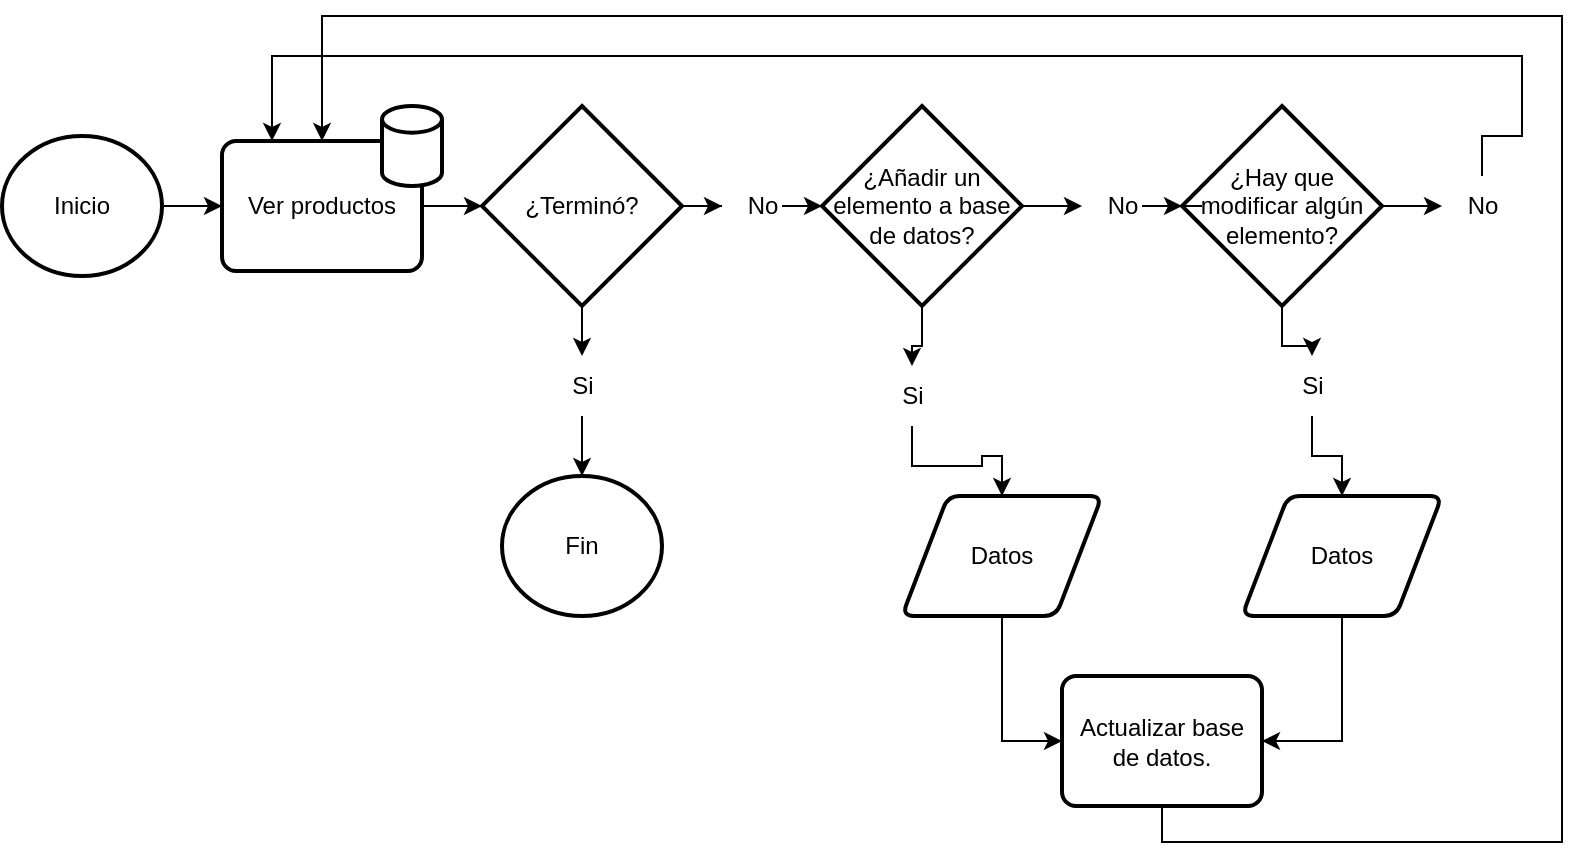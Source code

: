 <mxfile version="20.3.0" type="device"><diagram id="D2kkuJ69fJUt3h71QygY" name="Página-1"><mxGraphModel dx="923" dy="493" grid="1" gridSize="10" guides="1" tooltips="1" connect="1" arrows="1" fold="1" page="1" pageScale="1" pageWidth="827" pageHeight="1169" math="0" shadow="0"><root><mxCell id="0"/><mxCell id="1" parent="0"/><mxCell id="Wkr0rUViQhgbZuNBla2H-2" value="" style="edgeStyle=orthogonalEdgeStyle;rounded=0;orthogonalLoop=1;jettySize=auto;html=1;" edge="1" parent="1" source="Wkr0rUViQhgbZuNBla2H-3" target="Wkr0rUViQhgbZuNBla2H-49"><mxGeometry relative="1" as="geometry"/></mxCell><mxCell id="Wkr0rUViQhgbZuNBla2H-3" value="Inicio" style="strokeWidth=2;html=1;shape=mxgraph.flowchart.start_2;whiteSpace=wrap;" vertex="1" parent="1"><mxGeometry x="30" y="70" width="80" height="70" as="geometry"/></mxCell><mxCell id="Wkr0rUViQhgbZuNBla2H-4" value="" style="edgeStyle=orthogonalEdgeStyle;rounded=0;orthogonalLoop=1;jettySize=auto;html=1;" edge="1" parent="1" source="Wkr0rUViQhgbZuNBla2H-49" target="Wkr0rUViQhgbZuNBla2H-7"><mxGeometry relative="1" as="geometry"/></mxCell><mxCell id="Wkr0rUViQhgbZuNBla2H-5" style="edgeStyle=orthogonalEdgeStyle;rounded=0;orthogonalLoop=1;jettySize=auto;html=1;" edge="1" parent="1" source="Wkr0rUViQhgbZuNBla2H-7" target="Wkr0rUViQhgbZuNBla2H-11"><mxGeometry relative="1" as="geometry"/></mxCell><mxCell id="Wkr0rUViQhgbZuNBla2H-6" value="" style="edgeStyle=orthogonalEdgeStyle;rounded=0;orthogonalLoop=1;jettySize=auto;html=1;" edge="1" parent="1" source="Wkr0rUViQhgbZuNBla2H-7" target="Wkr0rUViQhgbZuNBla2H-9"><mxGeometry relative="1" as="geometry"/></mxCell><mxCell id="Wkr0rUViQhgbZuNBla2H-7" value="¿Terminó?" style="strokeWidth=2;html=1;shape=mxgraph.flowchart.decision;whiteSpace=wrap;" vertex="1" parent="1"><mxGeometry x="270" y="55" width="100" height="100" as="geometry"/></mxCell><mxCell id="Wkr0rUViQhgbZuNBla2H-90" value="" style="edgeStyle=orthogonalEdgeStyle;rounded=0;orthogonalLoop=1;jettySize=auto;html=1;" edge="1" parent="1" source="Wkr0rUViQhgbZuNBla2H-9" target="Wkr0rUViQhgbZuNBla2H-20"><mxGeometry relative="1" as="geometry"/></mxCell><mxCell id="Wkr0rUViQhgbZuNBla2H-9" value="Si" style="text;html=1;align=center;verticalAlign=middle;resizable=0;points=[];autosize=1;strokeColor=none;fillColor=none;" vertex="1" parent="1"><mxGeometry x="305" y="180" width="30" height="30" as="geometry"/></mxCell><mxCell id="Wkr0rUViQhgbZuNBla2H-10" value="" style="edgeStyle=orthogonalEdgeStyle;rounded=0;orthogonalLoop=1;jettySize=auto;html=1;" edge="1" parent="1" source="Wkr0rUViQhgbZuNBla2H-11" target="Wkr0rUViQhgbZuNBla2H-13"><mxGeometry relative="1" as="geometry"/></mxCell><mxCell id="Wkr0rUViQhgbZuNBla2H-11" value="No" style="text;html=1;align=center;verticalAlign=middle;resizable=0;points=[];autosize=1;strokeColor=none;fillColor=none;" vertex="1" parent="1"><mxGeometry x="390" y="90" width="40" height="30" as="geometry"/></mxCell><mxCell id="Wkr0rUViQhgbZuNBla2H-76" value="" style="edgeStyle=orthogonalEdgeStyle;rounded=0;orthogonalLoop=1;jettySize=auto;html=1;" edge="1" parent="1" source="Wkr0rUViQhgbZuNBla2H-13" target="Wkr0rUViQhgbZuNBla2H-75"><mxGeometry relative="1" as="geometry"/></mxCell><mxCell id="Wkr0rUViQhgbZuNBla2H-79" value="" style="edgeStyle=orthogonalEdgeStyle;rounded=0;orthogonalLoop=1;jettySize=auto;html=1;" edge="1" parent="1" source="Wkr0rUViQhgbZuNBla2H-13" target="Wkr0rUViQhgbZuNBla2H-78"><mxGeometry relative="1" as="geometry"/></mxCell><mxCell id="Wkr0rUViQhgbZuNBla2H-13" value="¿Añadir un elemento a base de datos?" style="strokeWidth=2;html=1;shape=mxgraph.flowchart.decision;whiteSpace=wrap;" vertex="1" parent="1"><mxGeometry x="440" y="55" width="100" height="100" as="geometry"/></mxCell><mxCell id="Wkr0rUViQhgbZuNBla2H-14" value="" style="edgeStyle=orthogonalEdgeStyle;rounded=0;orthogonalLoop=1;jettySize=auto;html=1;entryX=0;entryY=0.5;entryDx=0;entryDy=0;" edge="1" parent="1" source="Wkr0rUViQhgbZuNBla2H-15" target="Wkr0rUViQhgbZuNBla2H-52"><mxGeometry relative="1" as="geometry"/></mxCell><mxCell id="Wkr0rUViQhgbZuNBla2H-15" value="Datos" style="shape=parallelogram;html=1;strokeWidth=2;perimeter=parallelogramPerimeter;whiteSpace=wrap;rounded=1;arcSize=12;size=0.23;" vertex="1" parent="1"><mxGeometry x="480" y="250" width="100" height="60" as="geometry"/></mxCell><mxCell id="Wkr0rUViQhgbZuNBla2H-16" style="edgeStyle=orthogonalEdgeStyle;rounded=0;orthogonalLoop=1;jettySize=auto;html=1;entryX=0.5;entryY=0;entryDx=0;entryDy=0;" edge="1" parent="1" source="Wkr0rUViQhgbZuNBla2H-52" target="Wkr0rUViQhgbZuNBla2H-49"><mxGeometry relative="1" as="geometry"><mxPoint x="750" y="-60" as="targetPoint"/><Array as="points"><mxPoint x="810" y="423"/><mxPoint x="810" y="10"/><mxPoint x="190" y="10"/></Array></mxGeometry></mxCell><mxCell id="Wkr0rUViQhgbZuNBla2H-20" value="Fin" style="strokeWidth=2;html=1;shape=mxgraph.flowchart.start_2;whiteSpace=wrap;" vertex="1" parent="1"><mxGeometry x="280" y="240" width="80" height="70" as="geometry"/></mxCell><mxCell id="Wkr0rUViQhgbZuNBla2H-48" value="" style="group" vertex="1" connectable="0" parent="1"><mxGeometry x="140" y="55" width="110" height="82.5" as="geometry"/></mxCell><mxCell id="Wkr0rUViQhgbZuNBla2H-49" value="Ver productos" style="rounded=1;whiteSpace=wrap;html=1;absoluteArcSize=1;arcSize=14;strokeWidth=2;" vertex="1" parent="Wkr0rUViQhgbZuNBla2H-48"><mxGeometry y="17.5" width="100" height="65" as="geometry"/></mxCell><mxCell id="Wkr0rUViQhgbZuNBla2H-50" value="" style="strokeWidth=2;html=1;shape=mxgraph.flowchart.database;whiteSpace=wrap;" vertex="1" parent="Wkr0rUViQhgbZuNBla2H-48"><mxGeometry x="80" width="30" height="40" as="geometry"/></mxCell><mxCell id="Wkr0rUViQhgbZuNBla2H-52" value="Actualizar base de datos." style="rounded=1;whiteSpace=wrap;html=1;absoluteArcSize=1;arcSize=14;strokeWidth=2;" vertex="1" parent="1"><mxGeometry x="560" y="340" width="100" height="65" as="geometry"/></mxCell><mxCell id="Wkr0rUViQhgbZuNBla2H-82" value="" style="edgeStyle=orthogonalEdgeStyle;rounded=0;orthogonalLoop=1;jettySize=auto;html=1;" edge="1" parent="1" source="Wkr0rUViQhgbZuNBla2H-74" target="Wkr0rUViQhgbZuNBla2H-81"><mxGeometry relative="1" as="geometry"/></mxCell><mxCell id="Wkr0rUViQhgbZuNBla2H-85" value="" style="edgeStyle=orthogonalEdgeStyle;rounded=0;orthogonalLoop=1;jettySize=auto;html=1;" edge="1" parent="1" source="Wkr0rUViQhgbZuNBla2H-74" target="Wkr0rUViQhgbZuNBla2H-84"><mxGeometry relative="1" as="geometry"/></mxCell><mxCell id="Wkr0rUViQhgbZuNBla2H-74" value="¿Hay que modificar algún elemento?" style="strokeWidth=2;html=1;shape=mxgraph.flowchart.decision;whiteSpace=wrap;" vertex="1" parent="1"><mxGeometry x="620" y="55" width="100" height="100" as="geometry"/></mxCell><mxCell id="Wkr0rUViQhgbZuNBla2H-77" value="" style="edgeStyle=orthogonalEdgeStyle;rounded=0;orthogonalLoop=1;jettySize=auto;html=1;" edge="1" parent="1" source="Wkr0rUViQhgbZuNBla2H-75" target="Wkr0rUViQhgbZuNBla2H-15"><mxGeometry relative="1" as="geometry"/></mxCell><mxCell id="Wkr0rUViQhgbZuNBla2H-75" value="Si" style="text;html=1;align=center;verticalAlign=middle;resizable=0;points=[];autosize=1;strokeColor=none;fillColor=none;" vertex="1" parent="1"><mxGeometry x="470" y="185" width="30" height="30" as="geometry"/></mxCell><mxCell id="Wkr0rUViQhgbZuNBla2H-80" value="" style="edgeStyle=orthogonalEdgeStyle;rounded=0;orthogonalLoop=1;jettySize=auto;html=1;" edge="1" parent="1" source="Wkr0rUViQhgbZuNBla2H-78" target="Wkr0rUViQhgbZuNBla2H-74"><mxGeometry relative="1" as="geometry"/></mxCell><mxCell id="Wkr0rUViQhgbZuNBla2H-78" value="No" style="text;html=1;align=center;verticalAlign=middle;resizable=0;points=[];autosize=1;strokeColor=none;fillColor=none;" vertex="1" parent="1"><mxGeometry x="570" y="90" width="40" height="30" as="geometry"/></mxCell><mxCell id="Wkr0rUViQhgbZuNBla2H-83" style="edgeStyle=orthogonalEdgeStyle;rounded=0;orthogonalLoop=1;jettySize=auto;html=1;entryX=0.25;entryY=0;entryDx=0;entryDy=0;" edge="1" parent="1" source="Wkr0rUViQhgbZuNBla2H-81" target="Wkr0rUViQhgbZuNBla2H-49"><mxGeometry relative="1" as="geometry"><mxPoint x="760" y="10" as="targetPoint"/><Array as="points"><mxPoint x="770" y="70"/><mxPoint x="790" y="70"/><mxPoint x="790" y="30"/><mxPoint x="165" y="30"/></Array></mxGeometry></mxCell><mxCell id="Wkr0rUViQhgbZuNBla2H-81" value="No" style="text;html=1;align=center;verticalAlign=middle;resizable=0;points=[];autosize=1;strokeColor=none;fillColor=none;" vertex="1" parent="1"><mxGeometry x="750" y="90" width="40" height="30" as="geometry"/></mxCell><mxCell id="Wkr0rUViQhgbZuNBla2H-88" value="" style="edgeStyle=orthogonalEdgeStyle;rounded=0;orthogonalLoop=1;jettySize=auto;html=1;" edge="1" parent="1" source="Wkr0rUViQhgbZuNBla2H-84" target="Wkr0rUViQhgbZuNBla2H-87"><mxGeometry relative="1" as="geometry"/></mxCell><mxCell id="Wkr0rUViQhgbZuNBla2H-84" value="Si" style="text;html=1;align=center;verticalAlign=middle;resizable=0;points=[];autosize=1;strokeColor=none;fillColor=none;" vertex="1" parent="1"><mxGeometry x="670" y="180" width="30" height="30" as="geometry"/></mxCell><mxCell id="Wkr0rUViQhgbZuNBla2H-89" style="edgeStyle=orthogonalEdgeStyle;rounded=0;orthogonalLoop=1;jettySize=auto;html=1;entryX=1;entryY=0.5;entryDx=0;entryDy=0;" edge="1" parent="1" source="Wkr0rUViQhgbZuNBla2H-87" target="Wkr0rUViQhgbZuNBla2H-52"><mxGeometry relative="1" as="geometry"/></mxCell><mxCell id="Wkr0rUViQhgbZuNBla2H-87" value="Datos" style="shape=parallelogram;html=1;strokeWidth=2;perimeter=parallelogramPerimeter;whiteSpace=wrap;rounded=1;arcSize=12;size=0.23;" vertex="1" parent="1"><mxGeometry x="650" y="250" width="100" height="60" as="geometry"/></mxCell></root></mxGraphModel></diagram></mxfile>